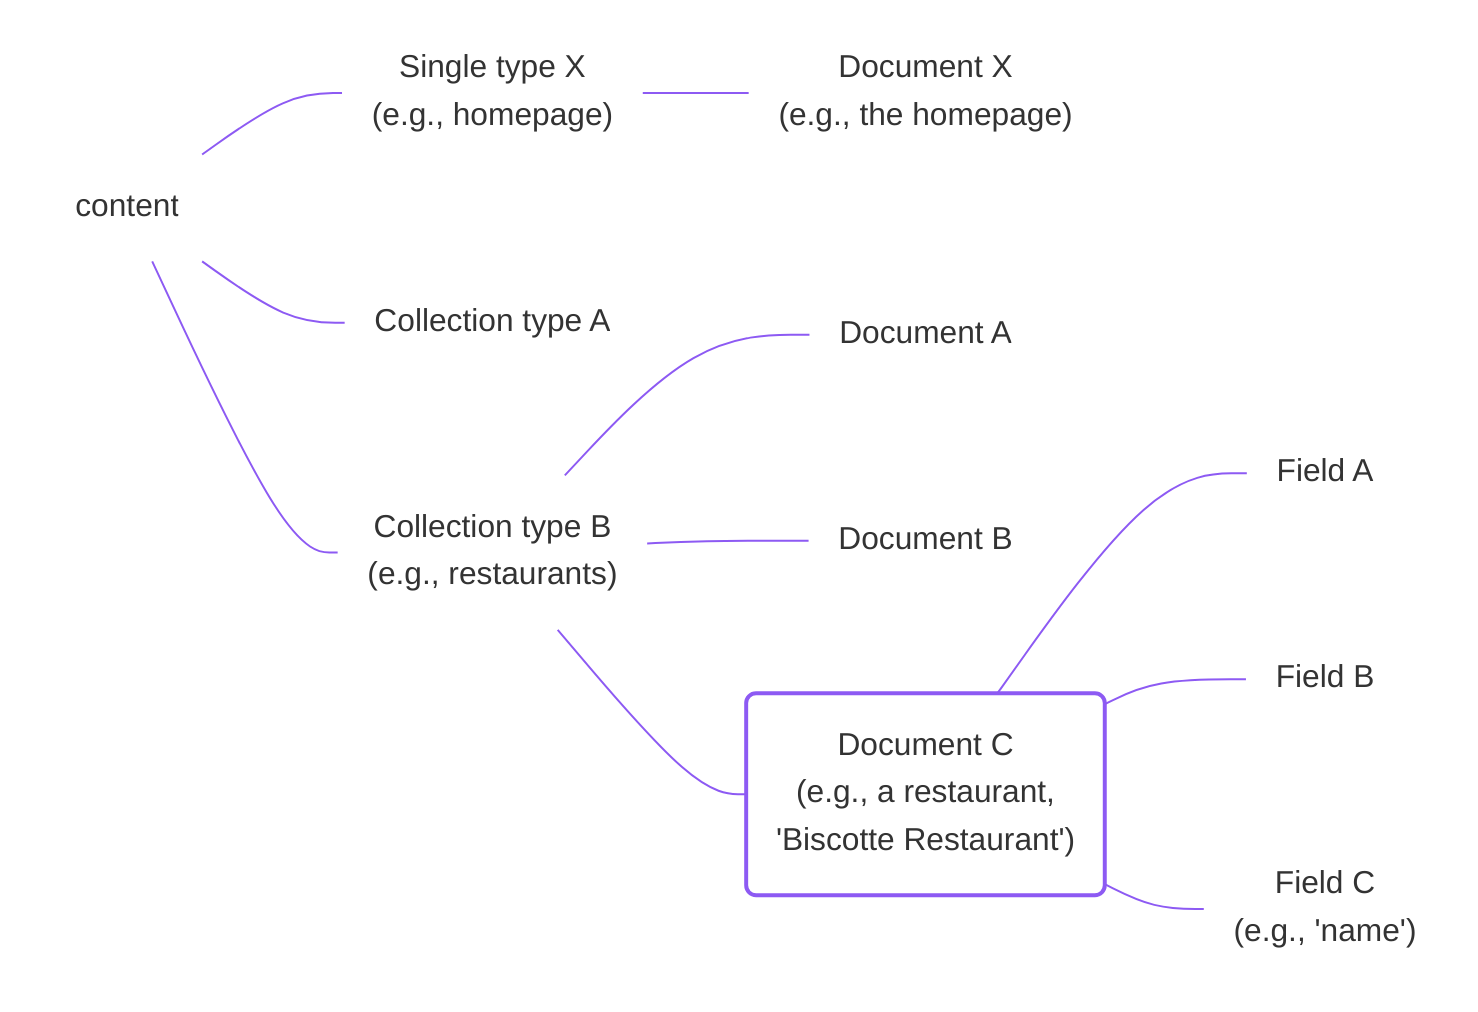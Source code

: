 flowchart LR
  stX("Single type X <br>(e.g., homepage)")
  docX("Document X<br/>(e.g., the homepage)")
  docA(Document A)
  docB(Document B)
  docC("Document C<br>(e.g., a restaurant,<br/>'Biscotte Restaurant')")
  ctA(Collection type A)
  ctB("Collection type B<br>(e.g., restaurants)")
  fieldA(Field A)
  fieldB(Field B)
  fieldC("Field C<br>(e.g., 'name')")

  content --- stX --- docX
  content --- ctA
  content --- ctB

  ctB --- docA
  ctB --- docB
  ctB --- docC

  docC --- fieldA
  docC --- fieldB
  docC --- fieldC

  classDef notHighlighted fill:transparent,stroke:none
  classDef highlighted fill:transparent,stroke:#8D5AF3,stroke-width:2px
  class content,stX,docX,docA,docB,ctA,ctB,docLocA,docLocB,docLocC,draftA,draftB,draftC,pubA,pubB,pubC,fieldA,fieldB,fieldC notHighlighted
  linkStyle default stroke:#8D5AF3
  class docC highlighted